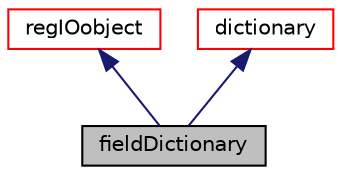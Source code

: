 digraph "fieldDictionary"
{
  bgcolor="transparent";
  edge [fontname="Helvetica",fontsize="10",labelfontname="Helvetica",labelfontsize="10"];
  node [fontname="Helvetica",fontsize="10",shape=record];
  Node1 [label="fieldDictionary",height=0.2,width=0.4,color="black", fillcolor="grey75", style="filled", fontcolor="black"];
  Node2 -> Node1 [dir="back",color="midnightblue",fontsize="10",style="solid",fontname="Helvetica"];
  Node2 [label="regIOobject",height=0.2,width=0.4,color="red",URL="$a02147.html",tooltip="regIOobject is an abstract class derived from IOobject to handle automatic object registration with t..."];
  Node3 -> Node1 [dir="back",color="midnightblue",fontsize="10",style="solid",fontname="Helvetica"];
  Node3 [label="dictionary",height=0.2,width=0.4,color="red",URL="$a00523.html",tooltip="A list of keyword definitions, which are a keyword followed by any number of values (e..."];
}

